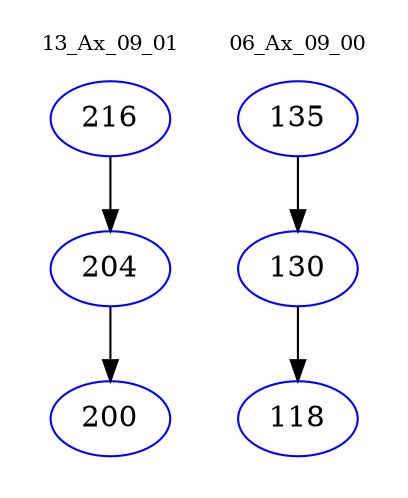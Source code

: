 digraph{
subgraph cluster_0 {
color = white
label = "13_Ax_09_01";
fontsize=10;
T0_216 [label="216", color="blue"]
T0_216 -> T0_204 [color="black"]
T0_204 [label="204", color="blue"]
T0_204 -> T0_200 [color="black"]
T0_200 [label="200", color="blue"]
}
subgraph cluster_1 {
color = white
label = "06_Ax_09_00";
fontsize=10;
T1_135 [label="135", color="blue"]
T1_135 -> T1_130 [color="black"]
T1_130 [label="130", color="blue"]
T1_130 -> T1_118 [color="black"]
T1_118 [label="118", color="blue"]
}
}
